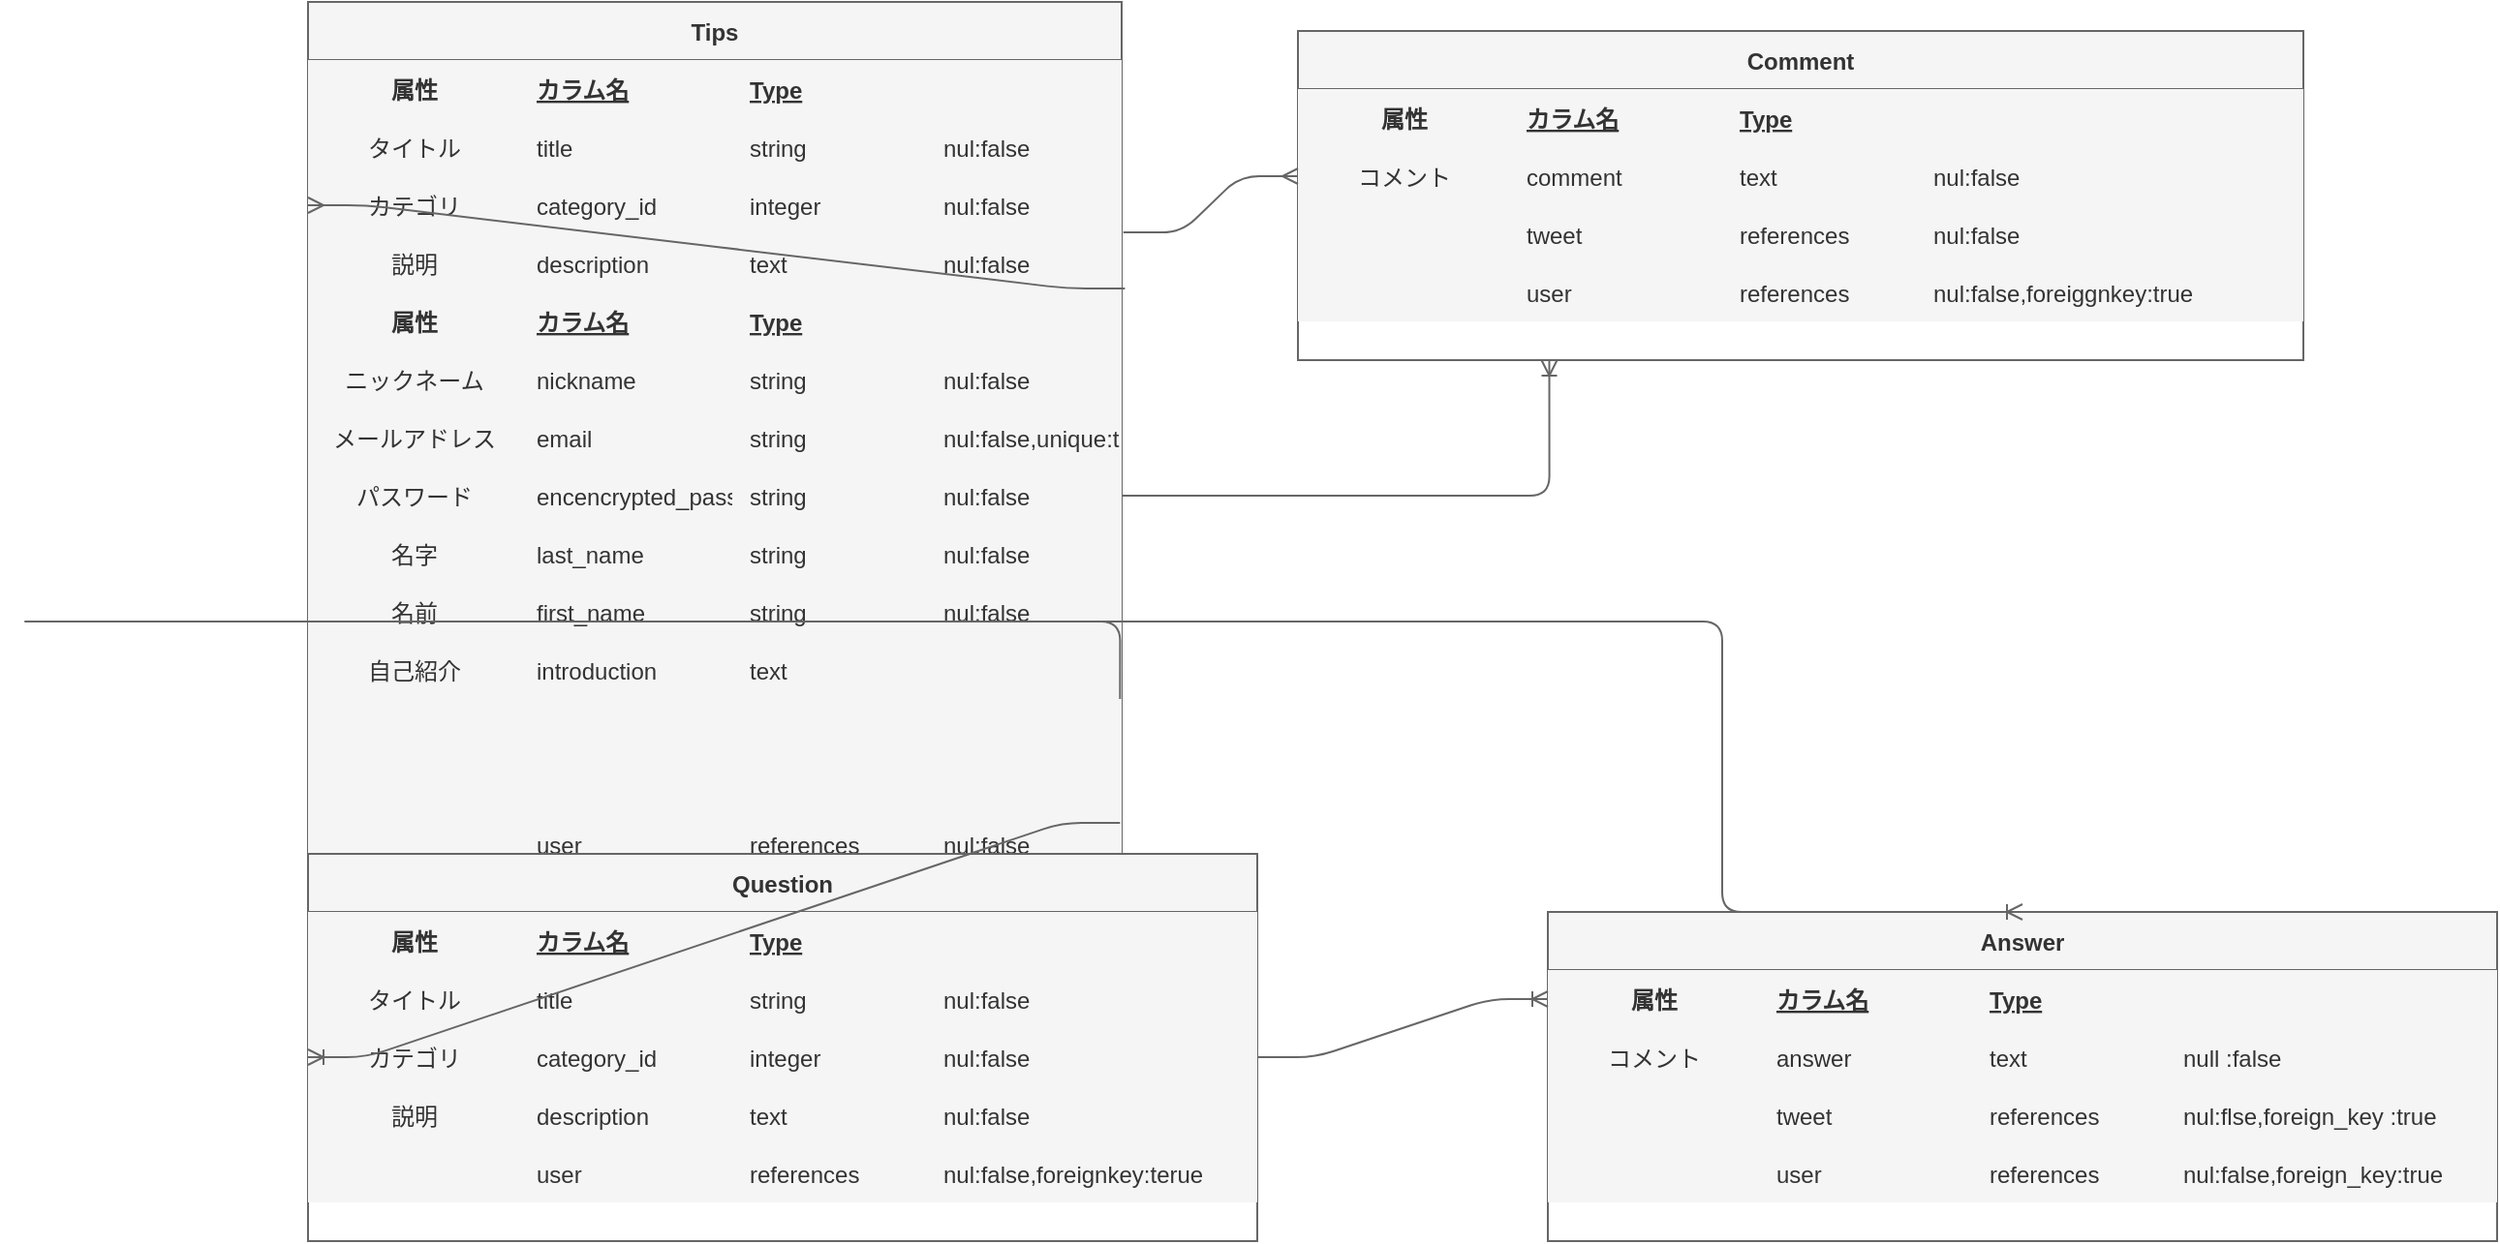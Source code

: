 <mxfile>
    <diagram id="hFUBkZYDd5HjdSjsiQQI" name="ページ1">
        <mxGraphModel dx="107" dy="336" grid="1" gridSize="10" guides="1" tooltips="1" connect="1" arrows="1" fold="1" page="1" pageScale="1" pageWidth="827" pageHeight="1169" background="#FFFFFF" math="0" shadow="0">
            <root>
                <mxCell id="0"/>
                <mxCell id="1" parent="0"/>
                <mxCell id="40" value="Tips" style="shape=table;startSize=30;container=1;collapsible=1;childLayout=tableLayout;fixedRows=1;rowLines=0;fontStyle=1;align=center;resizeLast=1;fillColor=#f5f5f5;strokeColor=#666666;fontColor=#333333;swimlaneFillColor=none;" parent="1" vertex="1">
                    <mxGeometry x="730" y="60" width="420" height="470" as="geometry">
                        <mxRectangle x="330" y="50" width="70" height="30" as="alternateBounds"/>
                    </mxGeometry>
                </mxCell>
                <mxCell id="41" value="" style="shape=partialRectangle;collapsible=0;dropTarget=0;pointerEvents=0;fillColor=#f5f5f5;top=0;left=0;bottom=1;right=0;points=[[0,0.5],[1,0.5]];portConstraint=eastwest;strokeColor=#666666;fontColor=#333333;" parent="40" vertex="1">
                    <mxGeometry y="30" width="420" height="30" as="geometry"/>
                </mxCell>
                <mxCell id="42" value="属性" style="shape=partialRectangle;connectable=0;fillColor=#f5f5f5;top=0;left=0;bottom=0;right=0;fontStyle=1;overflow=hidden;strokeColor=#666666;fontColor=#333333;" parent="41" vertex="1">
                    <mxGeometry width="110" height="30" as="geometry"/>
                </mxCell>
                <mxCell id="43" value="カラム名" style="shape=partialRectangle;connectable=0;fillColor=#f5f5f5;top=0;left=0;bottom=0;right=0;align=left;spacingLeft=6;fontStyle=5;overflow=hidden;strokeColor=#666666;fontColor=#333333;" parent="41" vertex="1">
                    <mxGeometry x="110" width="110" height="30" as="geometry"/>
                </mxCell>
                <mxCell id="44" value="Type" style="shape=partialRectangle;connectable=0;fillColor=#f5f5f5;top=0;left=0;bottom=0;right=0;align=left;spacingLeft=6;fontStyle=5;overflow=hidden;strokeColor=#666666;fontColor=#333333;" parent="41" vertex="1">
                    <mxGeometry x="220" width="100" height="30" as="geometry"/>
                </mxCell>
                <mxCell id="139" style="shape=partialRectangle;connectable=0;fillColor=#f5f5f5;top=0;left=0;bottom=0;right=0;align=left;spacingLeft=6;fontStyle=5;overflow=hidden;strokeColor=#666666;fontColor=#333333;" parent="41" vertex="1">
                    <mxGeometry x="320" width="100" height="30" as="geometry"/>
                </mxCell>
                <mxCell id="45" value="" style="shape=partialRectangle;collapsible=0;dropTarget=0;pointerEvents=0;fillColor=#f5f5f5;top=0;left=0;bottom=0;right=0;points=[[0,0.5],[1,0.5]];portConstraint=eastwest;strokeColor=#666666;fontColor=#333333;" parent="40" vertex="1">
                    <mxGeometry y="60" width="420" height="30" as="geometry"/>
                </mxCell>
                <mxCell id="46" value="タイトル" style="shape=partialRectangle;connectable=0;fillColor=#f5f5f5;top=0;left=0;bottom=0;right=0;editable=1;overflow=hidden;strokeColor=#666666;fontColor=#333333;" parent="45" vertex="1">
                    <mxGeometry width="110" height="30" as="geometry"/>
                </mxCell>
                <mxCell id="47" value="title" style="shape=partialRectangle;connectable=0;fillColor=#f5f5f5;top=0;left=0;bottom=0;right=0;align=left;spacingLeft=6;overflow=hidden;strokeColor=#666666;fontColor=#333333;" parent="45" vertex="1">
                    <mxGeometry x="110" width="110" height="30" as="geometry"/>
                </mxCell>
                <mxCell id="48" value="string" style="shape=partialRectangle;connectable=0;fillColor=#f5f5f5;top=0;left=0;bottom=0;right=0;align=left;spacingLeft=6;overflow=hidden;strokeColor=#666666;fontColor=#333333;" parent="45" vertex="1">
                    <mxGeometry x="220" width="100" height="30" as="geometry"/>
                </mxCell>
                <mxCell id="140" value="nul:false" style="shape=partialRectangle;connectable=0;fillColor=#f5f5f5;top=0;left=0;bottom=0;right=0;align=left;spacingLeft=6;overflow=hidden;strokeColor=#666666;fontColor=#333333;" parent="45" vertex="1">
                    <mxGeometry x="320" width="100" height="30" as="geometry"/>
                </mxCell>
                <mxCell id="49" value="" style="shape=partialRectangle;collapsible=0;dropTarget=0;pointerEvents=0;fillColor=#f5f5f5;top=0;left=0;bottom=0;right=0;points=[[0,0.5],[1,0.5]];portConstraint=eastwest;strokeColor=#666666;fontColor=#333333;" parent="40" vertex="1">
                    <mxGeometry y="90" width="420" height="30" as="geometry"/>
                </mxCell>
                <mxCell id="50" value="カテゴリ" style="shape=partialRectangle;connectable=0;fillColor=#f5f5f5;top=0;left=0;bottom=0;right=0;editable=1;overflow=hidden;strokeColor=#666666;fontColor=#333333;" parent="49" vertex="1">
                    <mxGeometry width="110" height="30" as="geometry"/>
                </mxCell>
                <mxCell id="51" value="category_id" style="shape=partialRectangle;connectable=0;fillColor=#f5f5f5;top=0;left=0;bottom=0;right=0;align=left;spacingLeft=6;overflow=hidden;strokeColor=#666666;fontColor=#333333;" parent="49" vertex="1">
                    <mxGeometry x="110" width="110" height="30" as="geometry"/>
                </mxCell>
                <mxCell id="52" value="integer" style="shape=partialRectangle;connectable=0;fillColor=#f5f5f5;top=0;left=0;bottom=0;right=0;align=left;spacingLeft=6;overflow=hidden;strokeColor=#666666;fontColor=#333333;" parent="49" vertex="1">
                    <mxGeometry x="220" width="100" height="30" as="geometry"/>
                </mxCell>
                <mxCell id="141" value="nul:false" style="shape=partialRectangle;connectable=0;fillColor=#f5f5f5;top=0;left=0;bottom=0;right=0;align=left;spacingLeft=6;overflow=hidden;strokeColor=#666666;fontColor=#333333;" parent="49" vertex="1">
                    <mxGeometry x="320" width="100" height="30" as="geometry"/>
                </mxCell>
                <mxCell id="73" value="" style="shape=partialRectangle;collapsible=0;dropTarget=0;pointerEvents=0;fillColor=#f5f5f5;top=0;left=0;bottom=0;right=0;points=[[0,0.5],[1,0.5]];portConstraint=eastwest;strokeColor=#666666;fontColor=#333333;" parent="40" vertex="1">
                    <mxGeometry y="120" width="420" height="30" as="geometry"/>
                </mxCell>
                <mxCell id="74" value="説明" style="shape=partialRectangle;connectable=0;fillColor=#f5f5f5;top=0;left=0;bottom=0;right=0;editable=1;overflow=hidden;align=center;verticalAlign=middle;strokeColor=#666666;fontColor=#333333;" parent="73" vertex="1">
                    <mxGeometry width="110" height="30" as="geometry"/>
                </mxCell>
                <mxCell id="75" value="description" style="shape=partialRectangle;connectable=0;fillColor=#f5f5f5;top=0;left=0;bottom=0;right=0;align=left;spacingLeft=6;overflow=hidden;strokeColor=#666666;fontColor=#333333;" parent="73" vertex="1">
                    <mxGeometry x="110" width="110" height="30" as="geometry"/>
                </mxCell>
                <mxCell id="76" value="text" style="shape=partialRectangle;connectable=0;fillColor=#f5f5f5;top=0;left=0;bottom=0;right=0;align=left;spacingLeft=6;overflow=hidden;strokeColor=#666666;fontColor=#333333;" parent="73" vertex="1">
                    <mxGeometry x="220" width="100" height="30" as="geometry"/>
                </mxCell>
                <mxCell id="142" value="nul:false" style="shape=partialRectangle;connectable=0;fillColor=#f5f5f5;top=0;left=0;bottom=0;right=0;align=left;spacingLeft=6;overflow=hidden;strokeColor=#666666;fontColor=#333333;" parent="73" vertex="1">
                    <mxGeometry x="320" width="100" height="30" as="geometry"/>
                </mxCell>
                <mxCell id="3" value="" style="shape=partialRectangle;collapsible=0;dropTarget=0;pointerEvents=0;fillColor=#f5f5f5;top=0;left=0;bottom=1;right=0;points=[[0,0.5],[1,0.5]];portConstraint=eastwest;strokeColor=#666666;fontColor=#333333;" parent="40" vertex="1">
                    <mxGeometry y="150" width="420" height="30" as="geometry"/>
                </mxCell>
                <mxCell id="4" value="属性" style="shape=partialRectangle;connectable=0;fillColor=#f5f5f5;top=0;left=0;bottom=0;right=0;fontStyle=1;overflow=hidden;strokeColor=#666666;fontColor=#333333;" parent="3" vertex="1">
                    <mxGeometry width="110" height="30" as="geometry"/>
                </mxCell>
                <mxCell id="5" value="カラム名" style="shape=partialRectangle;connectable=0;fillColor=#f5f5f5;top=0;left=0;bottom=0;right=0;align=left;spacingLeft=6;fontStyle=5;overflow=hidden;strokeColor=#666666;fontColor=#333333;" parent="3" vertex="1">
                    <mxGeometry x="110" width="110" height="30" as="geometry"/>
                </mxCell>
                <mxCell id="6" value="Type" style="shape=partialRectangle;connectable=0;fillColor=#f5f5f5;top=0;left=0;bottom=0;right=0;align=left;spacingLeft=6;fontStyle=5;overflow=hidden;strokeColor=#666666;fontColor=#333333;" parent="3" vertex="1">
                    <mxGeometry x="220" width="100" height="30" as="geometry"/>
                </mxCell>
                <mxCell id="130" style="shape=partialRectangle;connectable=0;fillColor=#f5f5f5;top=0;left=0;bottom=0;right=0;align=left;spacingLeft=6;fontStyle=5;overflow=hidden;strokeColor=#666666;fontColor=#333333;" parent="3" vertex="1">
                    <mxGeometry x="320" width="100" height="30" as="geometry"/>
                </mxCell>
                <mxCell id="7" value="" style="shape=partialRectangle;collapsible=0;dropTarget=0;pointerEvents=0;fillColor=#f5f5f5;top=0;left=0;bottom=0;right=0;points=[[0,0.5],[1,0.5]];portConstraint=eastwest;strokeColor=#666666;fontColor=#333333;" parent="40" vertex="1">
                    <mxGeometry y="180" width="420" height="30" as="geometry"/>
                </mxCell>
                <mxCell id="8" value="ニックネーム" style="shape=partialRectangle;connectable=0;fillColor=#f5f5f5;top=0;left=0;bottom=0;right=0;editable=1;overflow=hidden;strokeColor=#666666;fontColor=#333333;" parent="7" vertex="1">
                    <mxGeometry width="110" height="30" as="geometry"/>
                </mxCell>
                <mxCell id="9" value="nickname" style="shape=partialRectangle;connectable=0;fillColor=#f5f5f5;top=0;left=0;bottom=0;right=0;align=left;spacingLeft=6;overflow=hidden;strokeColor=#666666;fontColor=#333333;" parent="7" vertex="1">
                    <mxGeometry x="110" width="110" height="30" as="geometry"/>
                </mxCell>
                <mxCell id="10" value="string" style="shape=partialRectangle;connectable=0;fillColor=#f5f5f5;top=0;left=0;bottom=0;right=0;align=left;spacingLeft=6;overflow=hidden;strokeColor=#666666;fontColor=#333333;" parent="7" vertex="1">
                    <mxGeometry x="220" width="100" height="30" as="geometry"/>
                </mxCell>
                <mxCell id="131" value="nul:false" style="shape=partialRectangle;connectable=0;fillColor=#f5f5f5;top=0;left=0;bottom=0;right=0;align=left;spacingLeft=6;overflow=hidden;strokeColor=#666666;fontColor=#333333;" parent="7" vertex="1">
                    <mxGeometry x="320" width="100" height="30" as="geometry"/>
                </mxCell>
                <mxCell id="11" value="" style="shape=partialRectangle;collapsible=0;dropTarget=0;pointerEvents=0;fillColor=#f5f5f5;top=0;left=0;bottom=0;right=0;points=[[0,0.5],[1,0.5]];portConstraint=eastwest;strokeColor=#666666;fontColor=#333333;" parent="40" vertex="1">
                    <mxGeometry y="210" width="420" height="30" as="geometry"/>
                </mxCell>
                <mxCell id="12" value="メールアドレス" style="shape=partialRectangle;connectable=0;fillColor=#f5f5f5;top=0;left=0;bottom=0;right=0;editable=1;overflow=hidden;strokeColor=#666666;fontColor=#333333;" parent="11" vertex="1">
                    <mxGeometry width="110" height="30" as="geometry"/>
                </mxCell>
                <mxCell id="13" value="email" style="shape=partialRectangle;connectable=0;fillColor=#f5f5f5;top=0;left=0;bottom=0;right=0;align=left;spacingLeft=6;overflow=hidden;strokeColor=#666666;fontColor=#333333;" parent="11" vertex="1">
                    <mxGeometry x="110" width="110" height="30" as="geometry"/>
                </mxCell>
                <mxCell id="14" value="string" style="shape=partialRectangle;connectable=0;fillColor=#f5f5f5;top=0;left=0;bottom=0;right=0;align=left;spacingLeft=6;overflow=hidden;strokeColor=#666666;fontColor=#333333;" parent="11" vertex="1">
                    <mxGeometry x="220" width="100" height="30" as="geometry"/>
                </mxCell>
                <mxCell id="132" value="nul:false,unique:true" style="shape=partialRectangle;connectable=0;fillColor=#f5f5f5;top=0;left=0;bottom=0;right=0;align=left;spacingLeft=6;overflow=hidden;strokeColor=#666666;fontColor=#333333;" parent="11" vertex="1">
                    <mxGeometry x="320" width="100" height="30" as="geometry"/>
                </mxCell>
                <mxCell id="15" value="" style="shape=partialRectangle;collapsible=0;dropTarget=0;pointerEvents=0;fillColor=#f5f5f5;top=0;left=0;bottom=0;right=0;points=[[0,0.5],[1,0.5]];portConstraint=eastwest;strokeColor=#666666;fontColor=#333333;" parent="40" vertex="1">
                    <mxGeometry y="240" width="420" height="30" as="geometry"/>
                </mxCell>
                <mxCell id="16" value="パスワード" style="shape=partialRectangle;connectable=0;fillColor=#f5f5f5;top=0;left=0;bottom=0;right=0;editable=1;overflow=hidden;align=center;verticalAlign=middle;strokeColor=#666666;fontColor=#333333;" parent="15" vertex="1">
                    <mxGeometry width="110" height="30" as="geometry"/>
                </mxCell>
                <mxCell id="17" value="encencrypted_password" style="shape=partialRectangle;connectable=0;fillColor=#f5f5f5;top=0;left=0;bottom=0;right=0;align=left;spacingLeft=6;overflow=hidden;strokeColor=#666666;fontColor=#333333;" parent="15" vertex="1">
                    <mxGeometry x="110" width="110" height="30" as="geometry"/>
                </mxCell>
                <mxCell id="18" value="string" style="shape=partialRectangle;connectable=0;fillColor=#f5f5f5;top=0;left=0;bottom=0;right=0;align=left;spacingLeft=6;overflow=hidden;strokeColor=#666666;fontColor=#333333;" parent="15" vertex="1">
                    <mxGeometry x="220" width="100" height="30" as="geometry"/>
                </mxCell>
                <mxCell id="133" value="nul:false" style="shape=partialRectangle;connectable=0;fillColor=#f5f5f5;top=0;left=0;bottom=0;right=0;align=left;spacingLeft=6;overflow=hidden;strokeColor=#666666;fontColor=#333333;" parent="15" vertex="1">
                    <mxGeometry x="320" width="100" height="30" as="geometry"/>
                </mxCell>
                <mxCell id="19" value="" style="shape=partialRectangle;collapsible=0;dropTarget=0;pointerEvents=0;fillColor=#f5f5f5;top=0;left=0;bottom=0;right=0;points=[[0,0.5],[1,0.5]];portConstraint=eastwest;strokeColor=#666666;fontColor=#333333;" parent="40" vertex="1">
                    <mxGeometry y="270" width="420" height="30" as="geometry"/>
                </mxCell>
                <mxCell id="20" value="名字" style="shape=partialRectangle;connectable=0;fillColor=#f5f5f5;top=0;left=0;bottom=0;right=0;editable=1;overflow=hidden;align=center;verticalAlign=middle;strokeColor=#666666;fontColor=#333333;" parent="19" vertex="1">
                    <mxGeometry width="110" height="30" as="geometry"/>
                </mxCell>
                <mxCell id="21" value="last_name" style="shape=partialRectangle;connectable=0;fillColor=#f5f5f5;top=0;left=0;bottom=0;right=0;align=left;spacingLeft=6;overflow=hidden;strokeColor=#666666;fontColor=#333333;" parent="19" vertex="1">
                    <mxGeometry x="110" width="110" height="30" as="geometry"/>
                </mxCell>
                <mxCell id="22" value="string" style="shape=partialRectangle;connectable=0;fillColor=#f5f5f5;top=0;left=0;bottom=0;right=0;align=left;spacingLeft=6;overflow=hidden;strokeColor=#666666;fontColor=#333333;" parent="19" vertex="1">
                    <mxGeometry x="220" width="100" height="30" as="geometry"/>
                </mxCell>
                <mxCell id="134" value="nul:false" style="shape=partialRectangle;connectable=0;fillColor=#f5f5f5;top=0;left=0;bottom=0;right=0;align=left;spacingLeft=6;overflow=hidden;strokeColor=#666666;fontColor=#333333;" parent="19" vertex="1">
                    <mxGeometry x="320" width="100" height="30" as="geometry"/>
                </mxCell>
                <mxCell id="23" value="" style="shape=partialRectangle;collapsible=0;dropTarget=0;pointerEvents=0;fillColor=#f5f5f5;top=0;left=0;bottom=0;right=0;points=[[0,0.5],[1,0.5]];portConstraint=eastwest;strokeColor=#666666;fontColor=#333333;" parent="40" vertex="1">
                    <mxGeometry y="300" width="420" height="30" as="geometry"/>
                </mxCell>
                <mxCell id="24" value="名前" style="shape=partialRectangle;connectable=0;fillColor=#f5f5f5;top=0;left=0;bottom=0;right=0;editable=1;overflow=hidden;align=center;verticalAlign=middle;strokeColor=#666666;fontColor=#333333;" parent="23" vertex="1">
                    <mxGeometry width="110" height="30" as="geometry"/>
                </mxCell>
                <mxCell id="25" value="first_name" style="shape=partialRectangle;connectable=0;fillColor=#f5f5f5;top=0;left=0;bottom=0;right=0;align=left;spacingLeft=6;overflow=hidden;strokeColor=#666666;fontColor=#333333;" parent="23" vertex="1">
                    <mxGeometry x="110" width="110" height="30" as="geometry"/>
                </mxCell>
                <mxCell id="26" value="string" style="shape=partialRectangle;connectable=0;fillColor=#f5f5f5;top=0;left=0;bottom=0;right=0;align=left;spacingLeft=6;overflow=hidden;strokeColor=#666666;fontColor=#333333;" parent="23" vertex="1">
                    <mxGeometry x="220" width="100" height="30" as="geometry"/>
                </mxCell>
                <mxCell id="135" value="nul:false" style="shape=partialRectangle;connectable=0;fillColor=#f5f5f5;top=0;left=0;bottom=0;right=0;align=left;spacingLeft=6;overflow=hidden;strokeColor=#666666;fontColor=#333333;" parent="23" vertex="1">
                    <mxGeometry x="320" width="100" height="30" as="geometry"/>
                </mxCell>
                <mxCell id="27" value="" style="shape=partialRectangle;collapsible=0;dropTarget=0;pointerEvents=0;fillColor=#f5f5f5;top=0;left=0;bottom=0;right=0;points=[[0,0.5],[1,0.5]];portConstraint=eastwest;strokeColor=#666666;fontColor=#333333;" parent="40" vertex="1">
                    <mxGeometry y="330" width="420" height="30" as="geometry"/>
                </mxCell>
                <mxCell id="28" value="自己紹介" style="shape=partialRectangle;connectable=0;fillColor=#f5f5f5;top=0;left=0;bottom=0;right=0;editable=1;overflow=hidden;align=center;verticalAlign=middle;strokeColor=#666666;fontColor=#333333;" parent="27" vertex="1">
                    <mxGeometry width="110" height="30" as="geometry"/>
                </mxCell>
                <mxCell id="29" value="introduction" style="shape=partialRectangle;connectable=0;fillColor=#f5f5f5;top=0;left=0;bottom=0;right=0;align=left;spacingLeft=6;overflow=hidden;strokeColor=#666666;fontColor=#333333;" parent="27" vertex="1">
                    <mxGeometry x="110" width="110" height="30" as="geometry"/>
                </mxCell>
                <mxCell id="30" value="text" style="shape=partialRectangle;connectable=0;fillColor=#f5f5f5;top=0;left=0;bottom=0;right=0;align=left;spacingLeft=6;overflow=hidden;strokeColor=#666666;fontColor=#333333;" parent="27" vertex="1">
                    <mxGeometry x="220" width="100" height="30" as="geometry"/>
                </mxCell>
                <mxCell id="136" value="" style="shape=partialRectangle;connectable=0;fillColor=#f5f5f5;top=0;left=0;bottom=0;right=0;align=left;spacingLeft=6;overflow=hidden;strokeColor=#666666;fontColor=#333333;" parent="27" vertex="1">
                    <mxGeometry x="320" width="100" height="30" as="geometry"/>
                </mxCell>
                <mxCell id="31" value="" style="shape=partialRectangle;collapsible=0;dropTarget=0;pointerEvents=0;fillColor=#f5f5f5;top=0;left=0;bottom=0;right=0;points=[[0,0.5],[1,0.5]];portConstraint=eastwest;strokeColor=#666666;fontColor=#333333;" parent="40" vertex="1">
                    <mxGeometry y="360" width="420" height="30" as="geometry"/>
                </mxCell>
                <mxCell id="32" value="" style="shape=partialRectangle;connectable=0;fillColor=#f5f5f5;top=0;left=0;bottom=0;right=0;editable=1;overflow=hidden;align=center;verticalAlign=middle;strokeColor=#666666;fontColor=#333333;" parent="31" vertex="1">
                    <mxGeometry width="110" height="30" as="geometry"/>
                </mxCell>
                <mxCell id="33" value="" style="shape=partialRectangle;connectable=0;fillColor=#f5f5f5;top=0;left=0;bottom=0;right=0;align=left;spacingLeft=6;overflow=hidden;strokeColor=#666666;fontColor=#333333;" parent="31" vertex="1">
                    <mxGeometry x="110" width="110" height="30" as="geometry"/>
                </mxCell>
                <mxCell id="34" value="" style="shape=partialRectangle;connectable=0;fillColor=#f5f5f5;top=0;left=0;bottom=0;right=0;align=left;spacingLeft=6;overflow=hidden;strokeColor=#666666;fontColor=#333333;" parent="31" vertex="1">
                    <mxGeometry x="220" width="100" height="30" as="geometry"/>
                </mxCell>
                <mxCell id="137" style="shape=partialRectangle;connectable=0;fillColor=#f5f5f5;top=0;left=0;bottom=0;right=0;align=left;spacingLeft=6;overflow=hidden;strokeColor=#666666;fontColor=#333333;" parent="31" vertex="1">
                    <mxGeometry x="320" width="100" height="30" as="geometry"/>
                </mxCell>
                <mxCell id="35" value="" style="shape=partialRectangle;collapsible=0;dropTarget=0;pointerEvents=0;fillColor=#f5f5f5;top=0;left=0;bottom=0;right=0;points=[[0,0.5],[1,0.5]];portConstraint=eastwest;strokeColor=#666666;fontColor=#333333;" parent="40" vertex="1">
                    <mxGeometry y="390" width="420" height="30" as="geometry"/>
                </mxCell>
                <mxCell id="36" value="" style="shape=partialRectangle;connectable=0;fillColor=#f5f5f5;top=0;left=0;bottom=0;right=0;editable=1;overflow=hidden;align=center;verticalAlign=middle;strokeColor=#666666;fontColor=#333333;" parent="35" vertex="1">
                    <mxGeometry width="110" height="30" as="geometry"/>
                </mxCell>
                <mxCell id="37" value="" style="shape=partialRectangle;connectable=0;fillColor=#f5f5f5;top=0;left=0;bottom=0;right=0;align=left;spacingLeft=6;overflow=hidden;strokeColor=#666666;fontColor=#333333;" parent="35" vertex="1">
                    <mxGeometry x="110" width="110" height="30" as="geometry"/>
                </mxCell>
                <mxCell id="38" value="" style="shape=partialRectangle;connectable=0;fillColor=#f5f5f5;top=0;left=0;bottom=0;right=0;align=left;spacingLeft=6;overflow=hidden;strokeColor=#666666;fontColor=#333333;" parent="35" vertex="1">
                    <mxGeometry x="220" width="100" height="30" as="geometry"/>
                </mxCell>
                <mxCell id="138" style="shape=partialRectangle;connectable=0;fillColor=#f5f5f5;top=0;left=0;bottom=0;right=0;align=left;spacingLeft=6;overflow=hidden;strokeColor=#666666;fontColor=#333333;" parent="35" vertex="1">
                    <mxGeometry x="320" width="100" height="30" as="geometry"/>
                </mxCell>
                <mxCell id="77" value="" style="shape=partialRectangle;collapsible=0;dropTarget=0;pointerEvents=0;fillColor=#f5f5f5;top=0;left=0;bottom=0;right=0;points=[[0,0.5],[1,0.5]];portConstraint=eastwest;strokeColor=#666666;fontColor=#333333;" parent="40" vertex="1">
                    <mxGeometry y="420" width="420" height="30" as="geometry"/>
                </mxCell>
                <mxCell id="78" value="" style="shape=partialRectangle;connectable=0;fillColor=#f5f5f5;top=0;left=0;bottom=0;right=0;editable=1;overflow=hidden;align=center;verticalAlign=middle;strokeColor=#666666;fontColor=#333333;" parent="77" vertex="1">
                    <mxGeometry width="110" height="30" as="geometry"/>
                </mxCell>
                <mxCell id="79" value="user" style="shape=partialRectangle;connectable=0;fillColor=#f5f5f5;top=0;left=0;bottom=0;right=0;align=left;spacingLeft=6;overflow=hidden;strokeColor=#666666;fontColor=#333333;" parent="77" vertex="1">
                    <mxGeometry x="110" width="110" height="30" as="geometry"/>
                </mxCell>
                <mxCell id="80" value="references" style="shape=partialRectangle;connectable=0;fillColor=#f5f5f5;top=0;left=0;bottom=0;right=0;align=left;spacingLeft=6;overflow=hidden;strokeColor=#666666;fontColor=#333333;" parent="77" vertex="1">
                    <mxGeometry x="220" width="100" height="30" as="geometry"/>
                </mxCell>
                <mxCell id="143" value="nul:false" style="shape=partialRectangle;connectable=0;fillColor=#f5f5f5;top=0;left=0;bottom=0;right=0;align=left;spacingLeft=6;overflow=hidden;strokeColor=#666666;fontColor=#333333;" parent="77" vertex="1">
                    <mxGeometry x="320" width="100" height="30" as="geometry"/>
                </mxCell>
                <mxCell id="124" value="" style="edgeStyle=entityRelationEdgeStyle;fontSize=12;html=1;endArrow=ERmany;exitX=1.004;exitY=-0.067;exitDx=0;exitDy=0;exitPerimeter=0;entryX=0;entryY=0.5;entryDx=0;entryDy=0;labelBackgroundColor=#F1FAEE;strokeColor=#666666;fontColor=#1D3557;fillColor=#f5f5f5;" parent="40" source="3" target="49" edge="1">
                    <mxGeometry width="100" height="100" relative="1" as="geometry">
                        <mxPoint x="-30" y="280" as="sourcePoint"/>
                        <mxPoint x="70" y="180" as="targetPoint"/>
                    </mxGeometry>
                </mxCell>
                <mxCell id="81" value="Question" style="shape=table;startSize=30;container=1;collapsible=1;childLayout=tableLayout;fixedRows=1;rowLines=0;fontStyle=1;align=center;resizeLast=1;fillColor=#f5f5f5;strokeColor=#666666;fontColor=#333333;" parent="1" vertex="1">
                    <mxGeometry x="730" y="500" width="490" height="200" as="geometry">
                        <mxRectangle x="330" y="50" width="70" height="30" as="alternateBounds"/>
                    </mxGeometry>
                </mxCell>
                <mxCell id="82" value="" style="shape=partialRectangle;collapsible=0;dropTarget=0;pointerEvents=0;fillColor=#f5f5f5;top=0;left=0;bottom=1;right=0;points=[[0,0.5],[1,0.5]];portConstraint=eastwest;strokeColor=#666666;fontColor=#333333;" parent="81" vertex="1">
                    <mxGeometry y="30" width="490" height="30" as="geometry"/>
                </mxCell>
                <mxCell id="83" value="属性" style="shape=partialRectangle;connectable=0;fillColor=#f5f5f5;top=0;left=0;bottom=0;right=0;fontStyle=1;overflow=hidden;strokeColor=#666666;fontColor=#333333;" parent="82" vertex="1">
                    <mxGeometry width="110" height="30" as="geometry"/>
                </mxCell>
                <mxCell id="84" value="カラム名" style="shape=partialRectangle;connectable=0;fillColor=#f5f5f5;top=0;left=0;bottom=0;right=0;align=left;spacingLeft=6;fontStyle=5;overflow=hidden;strokeColor=#666666;fontColor=#333333;" parent="82" vertex="1">
                    <mxGeometry x="110" width="110" height="30" as="geometry"/>
                </mxCell>
                <mxCell id="85" value="Type" style="shape=partialRectangle;connectable=0;fillColor=#f5f5f5;top=0;left=0;bottom=0;right=0;align=left;spacingLeft=6;fontStyle=5;overflow=hidden;strokeColor=#666666;fontColor=#333333;" parent="82" vertex="1">
                    <mxGeometry x="220" width="100" height="30" as="geometry"/>
                </mxCell>
                <mxCell id="144" style="shape=partialRectangle;connectable=0;fillColor=#f5f5f5;top=0;left=0;bottom=0;right=0;align=left;spacingLeft=6;fontStyle=5;overflow=hidden;strokeColor=#666666;fontColor=#333333;" parent="82" vertex="1">
                    <mxGeometry x="320" width="170" height="30" as="geometry"/>
                </mxCell>
                <mxCell id="86" value="" style="shape=partialRectangle;collapsible=0;dropTarget=0;pointerEvents=0;fillColor=#f5f5f5;top=0;left=0;bottom=0;right=0;points=[[0,0.5],[1,0.5]];portConstraint=eastwest;strokeColor=#666666;fontColor=#333333;" parent="81" vertex="1">
                    <mxGeometry y="60" width="490" height="30" as="geometry"/>
                </mxCell>
                <mxCell id="87" value="タイトル" style="shape=partialRectangle;connectable=0;fillColor=#f5f5f5;top=0;left=0;bottom=0;right=0;editable=1;overflow=hidden;strokeColor=#666666;fontColor=#333333;" parent="86" vertex="1">
                    <mxGeometry width="110" height="30" as="geometry"/>
                </mxCell>
                <mxCell id="88" value="title" style="shape=partialRectangle;connectable=0;fillColor=#f5f5f5;top=0;left=0;bottom=0;right=0;align=left;spacingLeft=6;overflow=hidden;strokeColor=#666666;fontColor=#333333;" parent="86" vertex="1">
                    <mxGeometry x="110" width="110" height="30" as="geometry"/>
                </mxCell>
                <mxCell id="89" value="string" style="shape=partialRectangle;connectable=0;fillColor=#f5f5f5;top=0;left=0;bottom=0;right=0;align=left;spacingLeft=6;overflow=hidden;strokeColor=#666666;fontColor=#333333;" parent="86" vertex="1">
                    <mxGeometry x="220" width="100" height="30" as="geometry"/>
                </mxCell>
                <mxCell id="145" value="nul:false" style="shape=partialRectangle;connectable=0;fillColor=#f5f5f5;top=0;left=0;bottom=0;right=0;align=left;spacingLeft=6;overflow=hidden;strokeColor=#666666;fontColor=#333333;" parent="86" vertex="1">
                    <mxGeometry x="320" width="170" height="30" as="geometry"/>
                </mxCell>
                <mxCell id="90" value="" style="shape=partialRectangle;collapsible=0;dropTarget=0;pointerEvents=0;fillColor=#f5f5f5;top=0;left=0;bottom=0;right=0;points=[[0,0.5],[1,0.5]];portConstraint=eastwest;strokeColor=#666666;fontColor=#333333;" parent="81" vertex="1">
                    <mxGeometry y="90" width="490" height="30" as="geometry"/>
                </mxCell>
                <mxCell id="91" value="カテゴリ" style="shape=partialRectangle;connectable=0;fillColor=#f5f5f5;top=0;left=0;bottom=0;right=0;editable=1;overflow=hidden;strokeColor=#666666;fontColor=#333333;" parent="90" vertex="1">
                    <mxGeometry width="110" height="30" as="geometry"/>
                </mxCell>
                <mxCell id="92" value="category_id" style="shape=partialRectangle;connectable=0;fillColor=#f5f5f5;top=0;left=0;bottom=0;right=0;align=left;spacingLeft=6;overflow=hidden;strokeColor=#666666;fontColor=#333333;" parent="90" vertex="1">
                    <mxGeometry x="110" width="110" height="30" as="geometry"/>
                </mxCell>
                <mxCell id="93" value="integer" style="shape=partialRectangle;connectable=0;fillColor=#f5f5f5;top=0;left=0;bottom=0;right=0;align=left;spacingLeft=6;overflow=hidden;strokeColor=#666666;fontColor=#333333;" parent="90" vertex="1">
                    <mxGeometry x="220" width="100" height="30" as="geometry"/>
                </mxCell>
                <mxCell id="146" value="nul:false" style="shape=partialRectangle;connectable=0;fillColor=#f5f5f5;top=0;left=0;bottom=0;right=0;align=left;spacingLeft=6;overflow=hidden;strokeColor=#666666;fontColor=#333333;" parent="90" vertex="1">
                    <mxGeometry x="320" width="170" height="30" as="geometry"/>
                </mxCell>
                <mxCell id="94" value="" style="shape=partialRectangle;collapsible=0;dropTarget=0;pointerEvents=0;fillColor=#f5f5f5;top=0;left=0;bottom=0;right=0;points=[[0,0.5],[1,0.5]];portConstraint=eastwest;strokeColor=#666666;fontColor=#333333;" parent="81" vertex="1">
                    <mxGeometry y="120" width="490" height="30" as="geometry"/>
                </mxCell>
                <mxCell id="95" value="説明" style="shape=partialRectangle;connectable=0;fillColor=#f5f5f5;top=0;left=0;bottom=0;right=0;editable=1;overflow=hidden;align=center;verticalAlign=middle;strokeColor=#666666;fontColor=#333333;" parent="94" vertex="1">
                    <mxGeometry width="110" height="30" as="geometry"/>
                </mxCell>
                <mxCell id="96" value="description" style="shape=partialRectangle;connectable=0;fillColor=#f5f5f5;top=0;left=0;bottom=0;right=0;align=left;spacingLeft=6;overflow=hidden;strokeColor=#666666;fontColor=#333333;" parent="94" vertex="1">
                    <mxGeometry x="110" width="110" height="30" as="geometry"/>
                </mxCell>
                <mxCell id="97" value="text" style="shape=partialRectangle;connectable=0;fillColor=#f5f5f5;top=0;left=0;bottom=0;right=0;align=left;spacingLeft=6;overflow=hidden;strokeColor=#666666;fontColor=#333333;" parent="94" vertex="1">
                    <mxGeometry x="220" width="100" height="30" as="geometry"/>
                </mxCell>
                <mxCell id="147" value="nul:false" style="shape=partialRectangle;connectable=0;fillColor=#f5f5f5;top=0;left=0;bottom=0;right=0;align=left;spacingLeft=6;overflow=hidden;strokeColor=#666666;fontColor=#333333;" parent="94" vertex="1">
                    <mxGeometry x="320" width="170" height="30" as="geometry"/>
                </mxCell>
                <mxCell id="98" value="" style="shape=partialRectangle;collapsible=0;dropTarget=0;pointerEvents=0;fillColor=#f5f5f5;top=0;left=0;bottom=0;right=0;points=[[0,0.5],[1,0.5]];portConstraint=eastwest;strokeColor=#666666;fontColor=#333333;" parent="81" vertex="1">
                    <mxGeometry y="150" width="490" height="30" as="geometry"/>
                </mxCell>
                <mxCell id="99" value="" style="shape=partialRectangle;connectable=0;fillColor=#f5f5f5;top=0;left=0;bottom=0;right=0;editable=1;overflow=hidden;align=center;verticalAlign=middle;strokeColor=#666666;fontColor=#333333;" parent="98" vertex="1">
                    <mxGeometry width="110" height="30" as="geometry"/>
                </mxCell>
                <mxCell id="100" value="user" style="shape=partialRectangle;connectable=0;fillColor=#f5f5f5;top=0;left=0;bottom=0;right=0;align=left;spacingLeft=6;overflow=hidden;strokeColor=#666666;fontColor=#333333;" parent="98" vertex="1">
                    <mxGeometry x="110" width="110" height="30" as="geometry"/>
                </mxCell>
                <mxCell id="101" value="references" style="shape=partialRectangle;connectable=0;fillColor=#f5f5f5;top=0;left=0;bottom=0;right=0;align=left;spacingLeft=6;overflow=hidden;strokeColor=#666666;fontColor=#333333;" parent="98" vertex="1">
                    <mxGeometry x="220" width="100" height="30" as="geometry"/>
                </mxCell>
                <mxCell id="148" value="nul:false,foreignkey:terue" style="shape=partialRectangle;connectable=0;fillColor=#f5f5f5;top=0;left=0;bottom=0;right=0;align=left;spacingLeft=6;overflow=hidden;strokeColor=#666666;fontColor=#333333;" parent="98" vertex="1">
                    <mxGeometry x="320" width="170" height="30" as="geometry"/>
                </mxCell>
                <mxCell id="102" value="Comment" style="shape=table;startSize=30;container=1;collapsible=1;childLayout=tableLayout;fixedRows=1;rowLines=0;fontStyle=1;align=center;resizeLast=1;fillColor=#f5f5f5;strokeColor=#666666;fontColor=#333333;" parent="1" vertex="1">
                    <mxGeometry x="1241" y="75" width="519" height="170" as="geometry">
                        <mxRectangle x="330" y="50" width="70" height="30" as="alternateBounds"/>
                    </mxGeometry>
                </mxCell>
                <mxCell id="103" value="" style="shape=partialRectangle;collapsible=0;dropTarget=0;pointerEvents=0;fillColor=#f5f5f5;top=0;left=0;bottom=1;right=0;points=[[0,0.5],[1,0.5]];portConstraint=eastwest;strokeColor=#666666;fontColor=#333333;" parent="102" vertex="1">
                    <mxGeometry y="30" width="519" height="30" as="geometry"/>
                </mxCell>
                <mxCell id="104" value="属性" style="shape=partialRectangle;connectable=0;fillColor=#f5f5f5;top=0;left=0;bottom=0;right=0;fontStyle=1;overflow=hidden;strokeColor=#666666;fontColor=#333333;" parent="103" vertex="1">
                    <mxGeometry width="110" height="30" as="geometry"/>
                </mxCell>
                <mxCell id="105" value="カラム名" style="shape=partialRectangle;connectable=0;fillColor=#f5f5f5;top=0;left=0;bottom=0;right=0;align=left;spacingLeft=6;fontStyle=5;overflow=hidden;strokeColor=#666666;fontColor=#333333;" parent="103" vertex="1">
                    <mxGeometry x="110" width="110" height="30" as="geometry"/>
                </mxCell>
                <mxCell id="106" value="Type" style="shape=partialRectangle;connectable=0;fillColor=#f5f5f5;top=0;left=0;bottom=0;right=0;align=left;spacingLeft=6;fontStyle=5;overflow=hidden;strokeColor=#666666;fontColor=#333333;" parent="103" vertex="1">
                    <mxGeometry x="220" width="100" height="30" as="geometry"/>
                </mxCell>
                <mxCell id="149" style="shape=partialRectangle;connectable=0;fillColor=#f5f5f5;top=0;left=0;bottom=0;right=0;align=left;spacingLeft=6;fontStyle=5;overflow=hidden;strokeColor=#666666;fontColor=#333333;" parent="103" vertex="1">
                    <mxGeometry x="320" width="199" height="30" as="geometry"/>
                </mxCell>
                <mxCell id="107" value="" style="shape=partialRectangle;collapsible=0;dropTarget=0;pointerEvents=0;fillColor=#f5f5f5;top=0;left=0;bottom=0;right=0;points=[[0,0.5],[1,0.5]];portConstraint=eastwest;strokeColor=#666666;fontColor=#333333;" parent="102" vertex="1">
                    <mxGeometry y="60" width="519" height="30" as="geometry"/>
                </mxCell>
                <mxCell id="108" value="コメント" style="shape=partialRectangle;connectable=0;fillColor=#f5f5f5;top=0;left=0;bottom=0;right=0;editable=1;overflow=hidden;strokeColor=#666666;fontColor=#333333;" parent="107" vertex="1">
                    <mxGeometry width="110" height="30" as="geometry"/>
                </mxCell>
                <mxCell id="109" value="comment" style="shape=partialRectangle;connectable=0;fillColor=#f5f5f5;top=0;left=0;bottom=0;right=0;align=left;spacingLeft=6;overflow=hidden;strokeColor=#666666;fontColor=#333333;" parent="107" vertex="1">
                    <mxGeometry x="110" width="110" height="30" as="geometry"/>
                </mxCell>
                <mxCell id="110" value="text" style="shape=partialRectangle;connectable=0;fillColor=#f5f5f5;top=0;left=0;bottom=0;right=0;align=left;spacingLeft=6;overflow=hidden;strokeColor=#666666;fontColor=#333333;" parent="107" vertex="1">
                    <mxGeometry x="220" width="100" height="30" as="geometry"/>
                </mxCell>
                <mxCell id="150" value="nul:false" style="shape=partialRectangle;connectable=0;fillColor=#f5f5f5;top=0;left=0;bottom=0;right=0;align=left;spacingLeft=6;overflow=hidden;strokeColor=#666666;fontColor=#333333;" parent="107" vertex="1">
                    <mxGeometry x="320" width="199" height="30" as="geometry"/>
                </mxCell>
                <mxCell id="111" value="" style="shape=partialRectangle;collapsible=0;dropTarget=0;pointerEvents=0;fillColor=#f5f5f5;top=0;left=0;bottom=0;right=0;points=[[0,0.5],[1,0.5]];portConstraint=eastwest;strokeColor=#666666;fontColor=#333333;" parent="102" vertex="1">
                    <mxGeometry y="90" width="519" height="30" as="geometry"/>
                </mxCell>
                <mxCell id="112" value="" style="shape=partialRectangle;connectable=0;fillColor=#f5f5f5;top=0;left=0;bottom=0;right=0;editable=1;overflow=hidden;strokeColor=#666666;fontColor=#333333;" parent="111" vertex="1">
                    <mxGeometry width="110" height="30" as="geometry"/>
                </mxCell>
                <mxCell id="113" value="tweet" style="shape=partialRectangle;connectable=0;fillColor=#f5f5f5;top=0;left=0;bottom=0;right=0;align=left;spacingLeft=6;overflow=hidden;strokeColor=#666666;fontColor=#333333;" parent="111" vertex="1">
                    <mxGeometry x="110" width="110" height="30" as="geometry"/>
                </mxCell>
                <mxCell id="114" value="references" style="shape=partialRectangle;connectable=0;fillColor=#f5f5f5;top=0;left=0;bottom=0;right=0;align=left;spacingLeft=6;overflow=hidden;strokeColor=#666666;fontColor=#333333;" parent="111" vertex="1">
                    <mxGeometry x="220" width="100" height="30" as="geometry"/>
                </mxCell>
                <mxCell id="151" value="nul:false" style="shape=partialRectangle;connectable=0;fillColor=#f5f5f5;top=0;left=0;bottom=0;right=0;align=left;spacingLeft=6;overflow=hidden;strokeColor=#666666;fontColor=#333333;" parent="111" vertex="1">
                    <mxGeometry x="320" width="199" height="30" as="geometry"/>
                </mxCell>
                <mxCell id="115" value="" style="shape=partialRectangle;collapsible=0;dropTarget=0;pointerEvents=0;fillColor=#f5f5f5;top=0;left=0;bottom=0;right=0;points=[[0,0.5],[1,0.5]];portConstraint=eastwest;strokeColor=#666666;fontColor=#333333;" parent="102" vertex="1">
                    <mxGeometry y="120" width="519" height="30" as="geometry"/>
                </mxCell>
                <mxCell id="116" value="" style="shape=partialRectangle;connectable=0;fillColor=#f5f5f5;top=0;left=0;bottom=0;right=0;editable=1;overflow=hidden;align=center;verticalAlign=middle;strokeColor=#666666;fontColor=#333333;" parent="115" vertex="1">
                    <mxGeometry width="110" height="30" as="geometry"/>
                </mxCell>
                <mxCell id="117" value="user" style="shape=partialRectangle;connectable=0;fillColor=#f5f5f5;top=0;left=0;bottom=0;right=0;align=left;spacingLeft=6;overflow=hidden;strokeColor=#666666;fontColor=#333333;" parent="115" vertex="1">
                    <mxGeometry x="110" width="110" height="30" as="geometry"/>
                </mxCell>
                <mxCell id="118" value="references" style="shape=partialRectangle;connectable=0;fillColor=#f5f5f5;top=0;left=0;bottom=0;right=0;align=left;spacingLeft=6;overflow=hidden;strokeColor=#666666;fontColor=#333333;" parent="115" vertex="1">
                    <mxGeometry x="220" width="100" height="30" as="geometry"/>
                </mxCell>
                <mxCell id="152" value="nul:false,foreiggnkey:true" style="shape=partialRectangle;connectable=0;fillColor=#f5f5f5;top=0;left=0;bottom=0;right=0;align=left;spacingLeft=6;overflow=hidden;strokeColor=#666666;fontColor=#333333;" parent="115" vertex="1">
                    <mxGeometry x="320" width="199" height="30" as="geometry"/>
                </mxCell>
                <mxCell id="123" value="" style="edgeStyle=entityRelationEdgeStyle;fontSize=12;html=1;endArrow=ERmany;exitX=1.002;exitY=-0.033;exitDx=0;exitDy=0;exitPerimeter=0;entryX=0;entryY=0.5;entryDx=0;entryDy=0;labelBackgroundColor=#F1FAEE;strokeColor=#666666;fontColor=#1D3557;fillColor=#f5f5f5;" parent="1" source="73" target="107" edge="1">
                    <mxGeometry width="100" height="100" relative="1" as="geometry">
                        <mxPoint x="1230" y="410" as="sourcePoint"/>
                        <mxPoint x="1330" y="310" as="targetPoint"/>
                    </mxGeometry>
                </mxCell>
                <mxCell id="125" value="" style="edgeStyle=entityRelationEdgeStyle;fontSize=12;html=1;endArrow=ERoneToMany;exitX=0.998;exitY=1.133;exitDx=0;exitDy=0;entryX=0;entryY=0.5;entryDx=0;entryDy=0;exitPerimeter=0;labelBackgroundColor=#F1FAEE;strokeColor=#666666;fontColor=#1D3557;fillColor=#f5f5f5;" parent="1" source="35" target="90" edge="1">
                    <mxGeometry width="100" height="100" relative="1" as="geometry">
                        <mxPoint x="700" y="400" as="sourcePoint"/>
                        <mxPoint x="800" y="300" as="targetPoint"/>
                    </mxGeometry>
                </mxCell>
                <mxCell id="153" value="Answer" style="shape=table;startSize=30;container=1;collapsible=1;childLayout=tableLayout;fixedRows=1;rowLines=0;fontStyle=1;align=center;resizeLast=1;strokeColor=#666666;fontColor=#333333;fillColor=#f5f5f5;" parent="1" vertex="1">
                    <mxGeometry x="1370" y="530" width="490" height="170" as="geometry">
                        <mxRectangle x="330" y="50" width="70" height="30" as="alternateBounds"/>
                    </mxGeometry>
                </mxCell>
                <mxCell id="154" value="" style="shape=partialRectangle;collapsible=0;dropTarget=0;pointerEvents=0;fillColor=#f5f5f5;top=0;left=0;bottom=1;right=0;points=[[0,0.5],[1,0.5]];portConstraint=eastwest;strokeColor=#666666;fontColor=#333333;" parent="153" vertex="1">
                    <mxGeometry y="30" width="490" height="30" as="geometry"/>
                </mxCell>
                <mxCell id="155" value="属性" style="shape=partialRectangle;connectable=0;fillColor=#f5f5f5;top=0;left=0;bottom=0;right=0;fontStyle=1;overflow=hidden;strokeColor=#666666;fontColor=#333333;" parent="154" vertex="1">
                    <mxGeometry width="110" height="30" as="geometry"/>
                </mxCell>
                <mxCell id="156" value="カラム名" style="shape=partialRectangle;connectable=0;fillColor=#f5f5f5;top=0;left=0;bottom=0;right=0;align=left;spacingLeft=6;fontStyle=5;overflow=hidden;strokeColor=#666666;fontColor=#333333;" parent="154" vertex="1">
                    <mxGeometry x="110" width="110" height="30" as="geometry"/>
                </mxCell>
                <mxCell id="157" value="Type" style="shape=partialRectangle;connectable=0;fillColor=#f5f5f5;top=0;left=0;bottom=0;right=0;align=left;spacingLeft=6;fontStyle=5;overflow=hidden;strokeColor=#666666;fontColor=#333333;" parent="154" vertex="1">
                    <mxGeometry x="220" width="100" height="30" as="geometry"/>
                </mxCell>
                <mxCell id="158" style="shape=partialRectangle;connectable=0;fillColor=#f5f5f5;top=0;left=0;bottom=0;right=0;align=left;spacingLeft=6;fontStyle=5;overflow=hidden;strokeColor=#666666;fontColor=#333333;" parent="154" vertex="1">
                    <mxGeometry x="320" width="170" height="30" as="geometry"/>
                </mxCell>
                <mxCell id="159" value="" style="shape=partialRectangle;collapsible=0;dropTarget=0;pointerEvents=0;fillColor=#f5f5f5;top=0;left=0;bottom=0;right=0;points=[[0,0.5],[1,0.5]];portConstraint=eastwest;strokeColor=#666666;fontColor=#333333;" parent="153" vertex="1">
                    <mxGeometry y="60" width="490" height="30" as="geometry"/>
                </mxCell>
                <mxCell id="160" value="コメント" style="shape=partialRectangle;connectable=0;fillColor=#f5f5f5;top=0;left=0;bottom=0;right=0;editable=1;overflow=hidden;strokeColor=#666666;fontColor=#333333;" parent="159" vertex="1">
                    <mxGeometry width="110" height="30" as="geometry"/>
                </mxCell>
                <mxCell id="161" value="answer" style="shape=partialRectangle;connectable=0;fillColor=#f5f5f5;top=0;left=0;bottom=0;right=0;align=left;spacingLeft=6;overflow=hidden;strokeColor=#666666;fontColor=#333333;" parent="159" vertex="1">
                    <mxGeometry x="110" width="110" height="30" as="geometry"/>
                </mxCell>
                <mxCell id="162" value="text" style="shape=partialRectangle;connectable=0;fillColor=#f5f5f5;top=0;left=0;bottom=0;right=0;align=left;spacingLeft=6;overflow=hidden;strokeColor=#666666;fontColor=#333333;" parent="159" vertex="1">
                    <mxGeometry x="220" width="100" height="30" as="geometry"/>
                </mxCell>
                <mxCell id="163" value="null :false" style="shape=partialRectangle;connectable=0;fillColor=#f5f5f5;top=0;left=0;bottom=0;right=0;align=left;spacingLeft=6;overflow=hidden;strokeColor=#666666;fontColor=#333333;" parent="159" vertex="1">
                    <mxGeometry x="320" width="170" height="30" as="geometry"/>
                </mxCell>
                <mxCell id="164" value="" style="shape=partialRectangle;collapsible=0;dropTarget=0;pointerEvents=0;fillColor=#f5f5f5;top=0;left=0;bottom=0;right=0;points=[[0,0.5],[1,0.5]];portConstraint=eastwest;strokeColor=#666666;fontColor=#333333;" parent="153" vertex="1">
                    <mxGeometry y="90" width="490" height="30" as="geometry"/>
                </mxCell>
                <mxCell id="165" value="" style="shape=partialRectangle;connectable=0;fillColor=#f5f5f5;top=0;left=0;bottom=0;right=0;editable=1;overflow=hidden;strokeColor=#666666;fontColor=#333333;" parent="164" vertex="1">
                    <mxGeometry width="110" height="30" as="geometry"/>
                </mxCell>
                <mxCell id="166" value="tweet" style="shape=partialRectangle;connectable=0;fillColor=#f5f5f5;top=0;left=0;bottom=0;right=0;align=left;spacingLeft=6;overflow=hidden;strokeColor=#666666;fontColor=#333333;" parent="164" vertex="1">
                    <mxGeometry x="110" width="110" height="30" as="geometry"/>
                </mxCell>
                <mxCell id="167" value="references" style="shape=partialRectangle;connectable=0;fillColor=#f5f5f5;top=0;left=0;bottom=0;right=0;align=left;spacingLeft=6;overflow=hidden;strokeColor=#666666;fontColor=#333333;" parent="164" vertex="1">
                    <mxGeometry x="220" width="100" height="30" as="geometry"/>
                </mxCell>
                <mxCell id="168" value="nul:flse,foreign_key :true" style="shape=partialRectangle;connectable=0;fillColor=#f5f5f5;top=0;left=0;bottom=0;right=0;align=left;spacingLeft=6;overflow=hidden;strokeColor=#666666;fontColor=#333333;" parent="164" vertex="1">
                    <mxGeometry x="320" width="170" height="30" as="geometry"/>
                </mxCell>
                <mxCell id="169" value="" style="shape=partialRectangle;collapsible=0;dropTarget=0;pointerEvents=0;fillColor=#f5f5f5;top=0;left=0;bottom=0;right=0;points=[[0,0.5],[1,0.5]];portConstraint=eastwest;strokeColor=#666666;fontColor=#333333;" parent="153" vertex="1">
                    <mxGeometry y="120" width="490" height="30" as="geometry"/>
                </mxCell>
                <mxCell id="170" value="" style="shape=partialRectangle;connectable=0;fillColor=#f5f5f5;top=0;left=0;bottom=0;right=0;editable=1;overflow=hidden;align=center;verticalAlign=middle;strokeColor=#666666;fontColor=#333333;" parent="169" vertex="1">
                    <mxGeometry width="110" height="30" as="geometry"/>
                </mxCell>
                <mxCell id="171" value="user" style="shape=partialRectangle;connectable=0;fillColor=#f5f5f5;top=0;left=0;bottom=0;right=0;align=left;spacingLeft=6;overflow=hidden;strokeColor=#666666;fontColor=#333333;" parent="169" vertex="1">
                    <mxGeometry x="110" width="110" height="30" as="geometry"/>
                </mxCell>
                <mxCell id="172" value="references" style="shape=partialRectangle;connectable=0;fillColor=#f5f5f5;top=0;left=0;bottom=0;right=0;align=left;spacingLeft=6;overflow=hidden;strokeColor=#666666;fontColor=#333333;" parent="169" vertex="1">
                    <mxGeometry x="220" width="100" height="30" as="geometry"/>
                </mxCell>
                <mxCell id="173" value="nul:false,foreign_key:true" style="shape=partialRectangle;connectable=0;fillColor=#f5f5f5;top=0;left=0;bottom=0;right=0;align=left;spacingLeft=6;overflow=hidden;strokeColor=#666666;fontColor=#333333;" parent="169" vertex="1">
                    <mxGeometry x="320" width="170" height="30" as="geometry"/>
                </mxCell>
                <mxCell id="174" value="" style="edgeStyle=entityRelationEdgeStyle;fontSize=12;html=1;endArrow=ERoneToMany;entryX=0;entryY=0.5;entryDx=0;entryDy=0;exitX=1;exitY=0.5;exitDx=0;exitDy=0;labelBackgroundColor=#F1FAEE;strokeColor=#666666;fontColor=#1D3557;fillColor=#f5f5f5;" parent="1" source="90" target="154" edge="1">
                    <mxGeometry width="100" height="100" relative="1" as="geometry">
                        <mxPoint x="1150" y="460" as="sourcePoint"/>
                        <mxPoint x="1250" y="360" as="targetPoint"/>
                    </mxGeometry>
                </mxCell>
                <mxCell id="176" value="" style="edgeStyle=orthogonalEdgeStyle;fontSize=12;html=1;endArrow=ERoneToMany;exitX=0.998;exitY=0;exitDx=0;exitDy=0;entryX=0.5;entryY=0;entryDx=0;entryDy=0;exitPerimeter=0;labelBackgroundColor=#F1FAEE;strokeColor=#666666;fontColor=#1D3557;fillColor=#f5f5f5;" parent="1" source="31" target="153" edge="1">
                    <mxGeometry width="100" height="100" relative="1" as="geometry">
                        <mxPoint x="640" y="500" as="sourcePoint"/>
                        <mxPoint x="740" y="400" as="targetPoint"/>
                        <Array as="points">
                            <mxPoint x="579" y="380"/>
                            <mxPoint x="1460" y="380"/>
                            <mxPoint x="1460" y="490"/>
                        </Array>
                    </mxGeometry>
                </mxCell>
                <mxCell id="177" value="" style="edgeStyle=orthogonalEdgeStyle;fontSize=12;html=1;endArrow=ERoneToMany;exitX=1;exitY=0.5;exitDx=0;exitDy=0;entryX=0.25;entryY=1;entryDx=0;entryDy=0;labelBackgroundColor=#F1FAEE;strokeColor=#666666;fontColor=#1D3557;fillColor=#f5f5f5;" parent="1" source="15" target="102" edge="1">
                    <mxGeometry width="100" height="100" relative="1" as="geometry">
                        <mxPoint x="730" y="410" as="sourcePoint"/>
                        <mxPoint x="830" y="310" as="targetPoint"/>
                    </mxGeometry>
                </mxCell>
            </root>
        </mxGraphModel>
    </diagram>
    <diagram id="_M7-fjyYdDPcsqNWo77j" name="ページ2">
        <mxGraphModel dx="107" dy="336" grid="1" gridSize="10" guides="1" tooltips="1" connect="1" arrows="1" fold="1" page="1" pageScale="1" pageWidth="827" pageHeight="1169" math="0" shadow="0">
            <root>
                <mxCell id="WcBI6qg7g3GnhCOSW3xR-0"/>
                <mxCell id="WcBI6qg7g3GnhCOSW3xR-1" parent="WcBI6qg7g3GnhCOSW3xR-0"/>
            </root>
        </mxGraphModel>
    </diagram>
</mxfile>